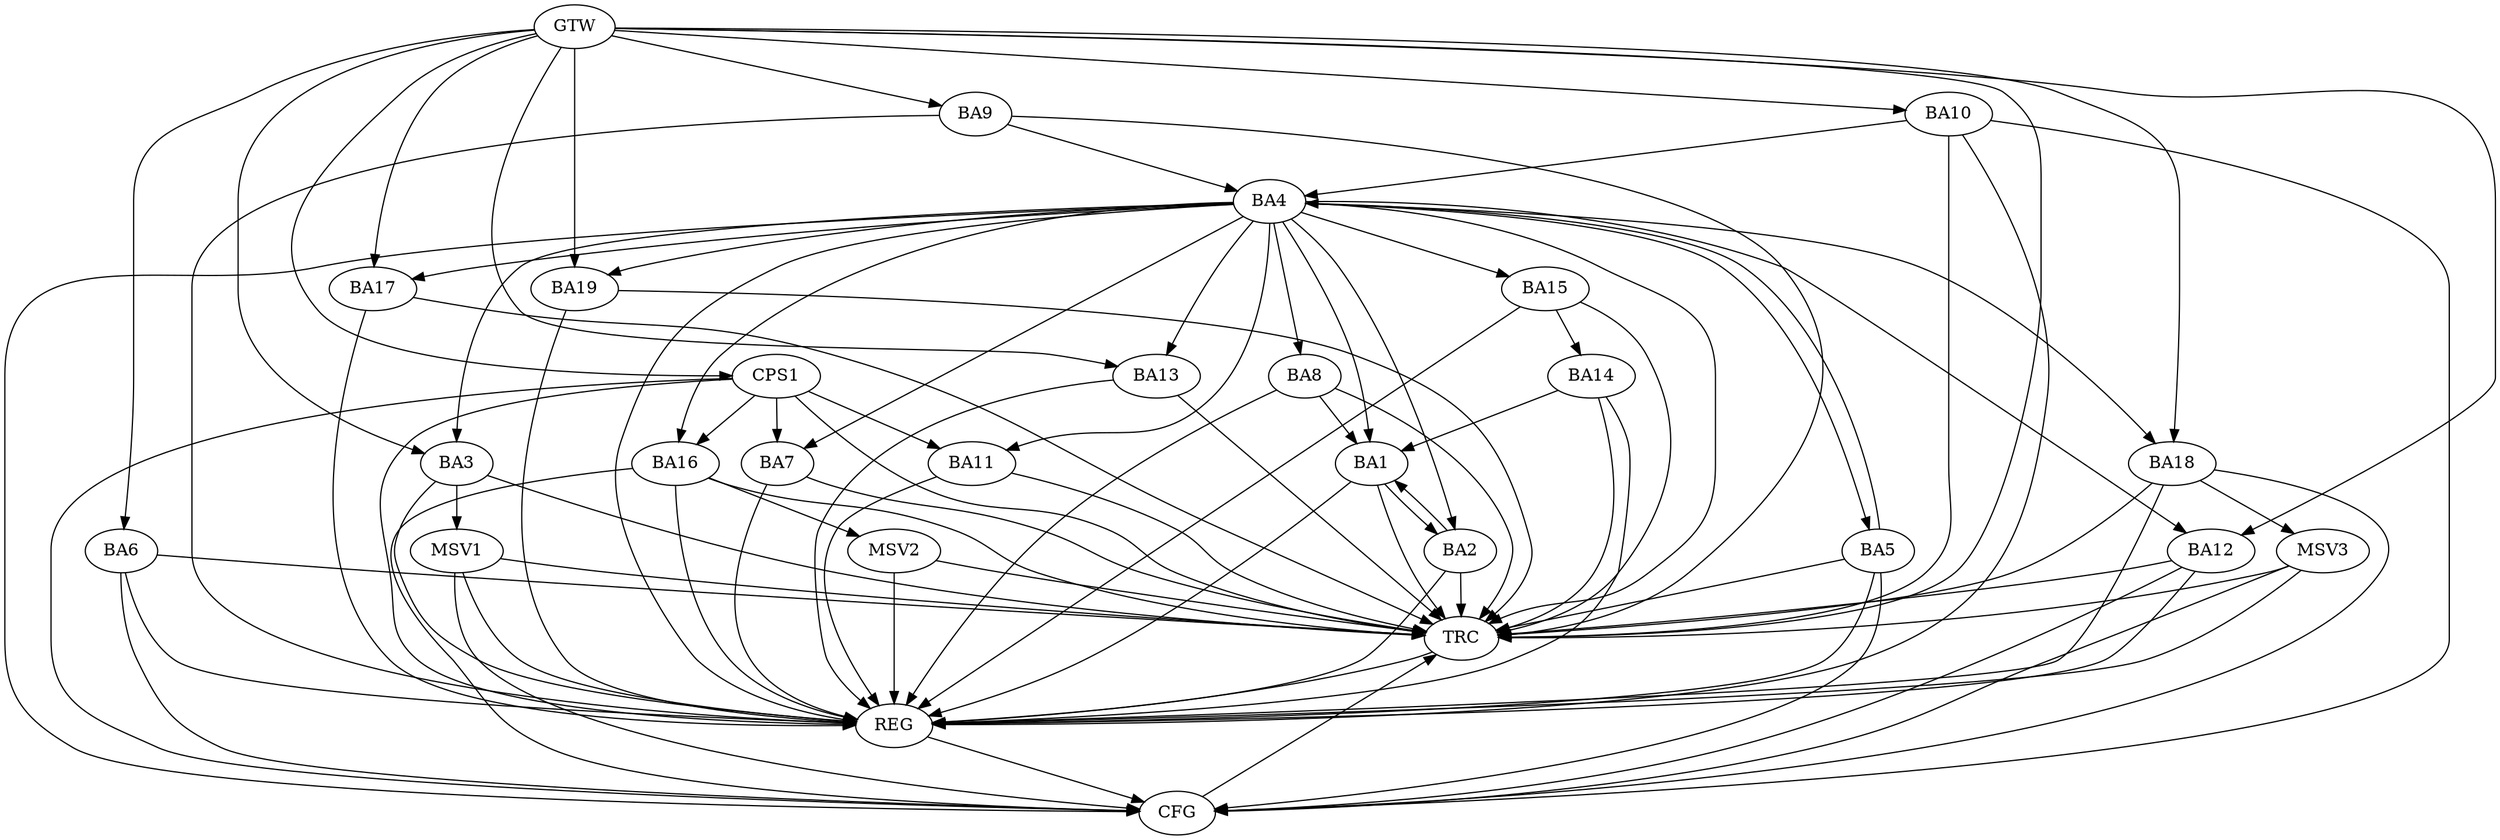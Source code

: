 strict digraph G {
  BA1 [ label="BA1" ];
  BA2 [ label="BA2" ];
  BA3 [ label="BA3" ];
  BA4 [ label="BA4" ];
  BA5 [ label="BA5" ];
  BA6 [ label="BA6" ];
  BA7 [ label="BA7" ];
  BA8 [ label="BA8" ];
  BA9 [ label="BA9" ];
  BA10 [ label="BA10" ];
  BA11 [ label="BA11" ];
  BA12 [ label="BA12" ];
  BA13 [ label="BA13" ];
  BA14 [ label="BA14" ];
  BA15 [ label="BA15" ];
  BA16 [ label="BA16" ];
  BA17 [ label="BA17" ];
  BA18 [ label="BA18" ];
  BA19 [ label="BA19" ];
  CPS1 [ label="CPS1" ];
  GTW [ label="GTW" ];
  REG [ label="REG" ];
  CFG [ label="CFG" ];
  TRC [ label="TRC" ];
  MSV1 [ label="MSV1" ];
  MSV2 [ label="MSV2" ];
  MSV3 [ label="MSV3" ];
  BA1 -> BA2;
  BA2 -> BA1;
  BA4 -> BA1;
  BA5 -> BA4;
  BA8 -> BA1;
  BA9 -> BA4;
  BA10 -> BA4;
  BA14 -> BA1;
  BA15 -> BA14;
  CPS1 -> BA11;
  CPS1 -> BA7;
  CPS1 -> BA16;
  GTW -> BA3;
  GTW -> BA6;
  GTW -> BA9;
  GTW -> BA10;
  GTW -> BA12;
  GTW -> BA13;
  GTW -> BA17;
  GTW -> BA18;
  GTW -> BA19;
  GTW -> CPS1;
  BA1 -> REG;
  BA2 -> REG;
  BA3 -> REG;
  BA4 -> REG;
  BA5 -> REG;
  BA6 -> REG;
  BA7 -> REG;
  BA8 -> REG;
  BA9 -> REG;
  BA10 -> REG;
  BA11 -> REG;
  BA12 -> REG;
  BA13 -> REG;
  BA14 -> REG;
  BA15 -> REG;
  BA16 -> REG;
  BA17 -> REG;
  BA18 -> REG;
  BA19 -> REG;
  CPS1 -> REG;
  BA18 -> CFG;
  BA10 -> CFG;
  BA12 -> CFG;
  BA6 -> CFG;
  CPS1 -> CFG;
  BA4 -> CFG;
  BA16 -> CFG;
  BA5 -> CFG;
  REG -> CFG;
  BA1 -> TRC;
  BA2 -> TRC;
  BA3 -> TRC;
  BA4 -> TRC;
  BA5 -> TRC;
  BA6 -> TRC;
  BA7 -> TRC;
  BA8 -> TRC;
  BA9 -> TRC;
  BA10 -> TRC;
  BA11 -> TRC;
  BA12 -> TRC;
  BA13 -> TRC;
  BA14 -> TRC;
  BA15 -> TRC;
  BA16 -> TRC;
  BA17 -> TRC;
  BA18 -> TRC;
  BA19 -> TRC;
  CPS1 -> TRC;
  GTW -> TRC;
  CFG -> TRC;
  TRC -> REG;
  BA4 -> BA8;
  BA4 -> BA18;
  BA4 -> BA7;
  BA4 -> BA3;
  BA4 -> BA2;
  BA4 -> BA17;
  BA4 -> BA13;
  BA4 -> BA15;
  BA4 -> BA12;
  BA4 -> BA11;
  BA4 -> BA16;
  BA4 -> BA5;
  BA4 -> BA19;
  BA3 -> MSV1;
  MSV1 -> REG;
  MSV1 -> TRC;
  MSV1 -> CFG;
  BA16 -> MSV2;
  MSV2 -> REG;
  MSV2 -> TRC;
  BA18 -> MSV3;
  MSV3 -> REG;
  MSV3 -> TRC;
  MSV3 -> CFG;
}
